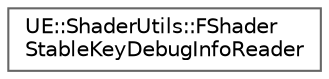digraph "Graphical Class Hierarchy"
{
 // INTERACTIVE_SVG=YES
 // LATEX_PDF_SIZE
  bgcolor="transparent";
  edge [fontname=Helvetica,fontsize=10,labelfontname=Helvetica,labelfontsize=10];
  node [fontname=Helvetica,fontsize=10,shape=box,height=0.2,width=0.4];
  rankdir="LR";
  Node0 [id="Node000000",label="UE::ShaderUtils::FShader\lStableKeyDebugInfoReader",height=0.2,width=0.4,color="grey40", fillcolor="white", style="filled",URL="$d3/da8/classUE_1_1ShaderUtils_1_1FShaderStableKeyDebugInfoReader.html",tooltip="Class that uses build metadata (*.shk files storing mapping of stable shader keys to their hashes) to..."];
}
